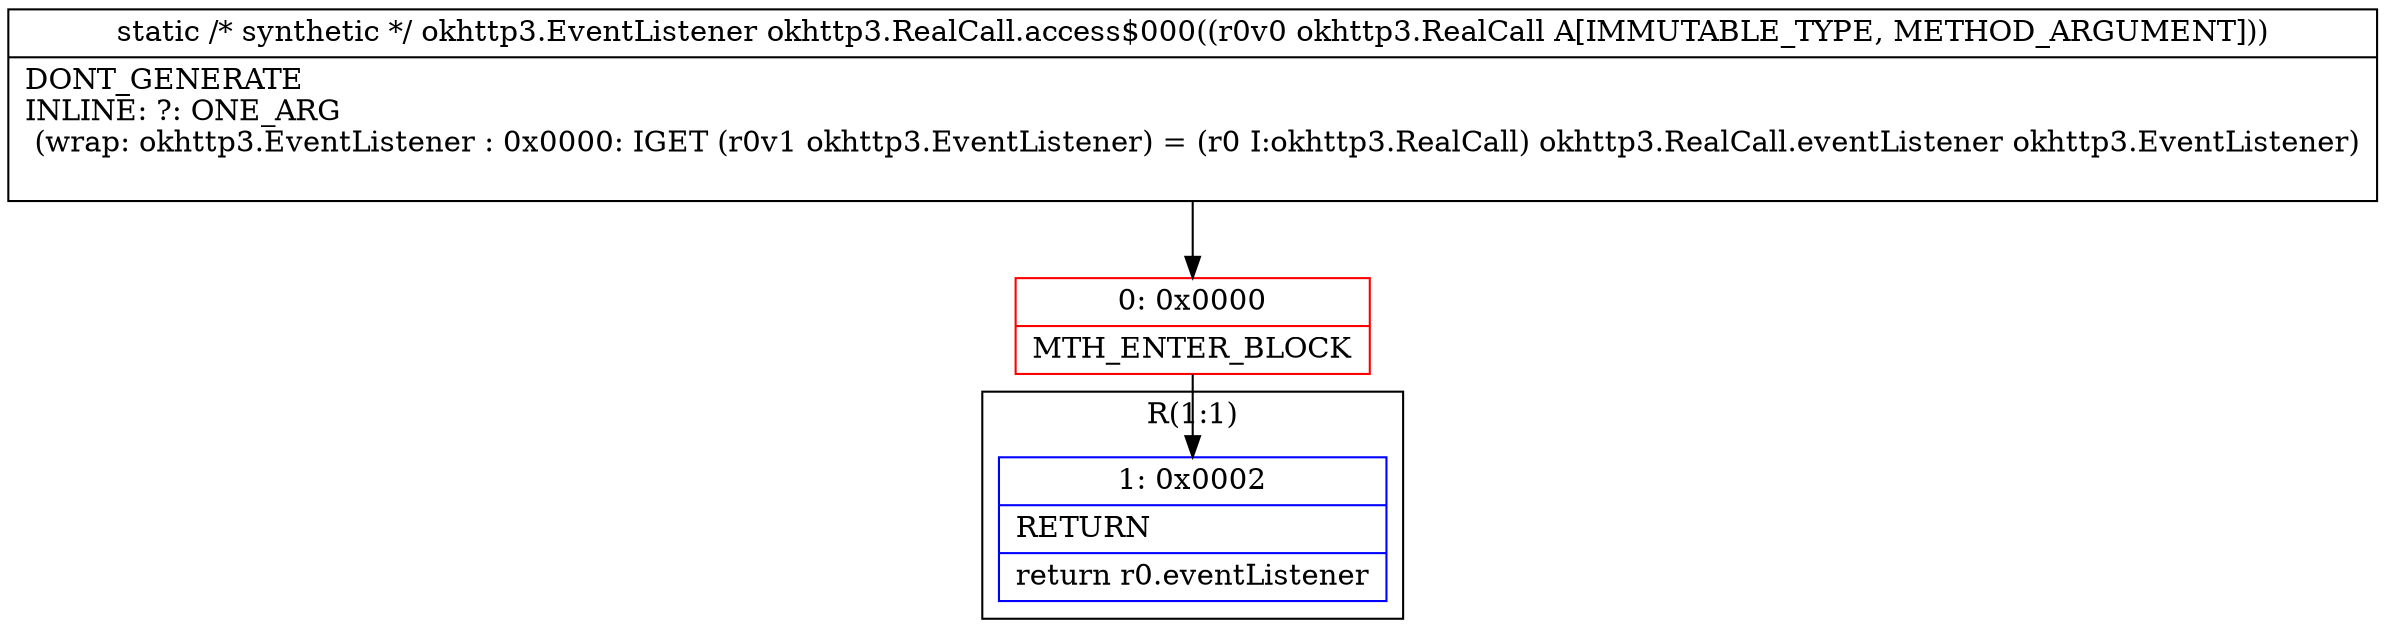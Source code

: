 digraph "CFG forokhttp3.RealCall.access$000(Lokhttp3\/RealCall;)Lokhttp3\/EventListener;" {
subgraph cluster_Region_962179594 {
label = "R(1:1)";
node [shape=record,color=blue];
Node_1 [shape=record,label="{1\:\ 0x0002|RETURN\l|return r0.eventListener\l}"];
}
Node_0 [shape=record,color=red,label="{0\:\ 0x0000|MTH_ENTER_BLOCK\l}"];
MethodNode[shape=record,label="{static \/* synthetic *\/ okhttp3.EventListener okhttp3.RealCall.access$000((r0v0 okhttp3.RealCall A[IMMUTABLE_TYPE, METHOD_ARGUMENT]))  | DONT_GENERATE\lINLINE: ?: ONE_ARG  \l  (wrap: okhttp3.EventListener : 0x0000: IGET  (r0v1 okhttp3.EventListener) = (r0 I:okhttp3.RealCall) okhttp3.RealCall.eventListener okhttp3.EventListener)\l\l}"];
MethodNode -> Node_0;
Node_0 -> Node_1;
}

